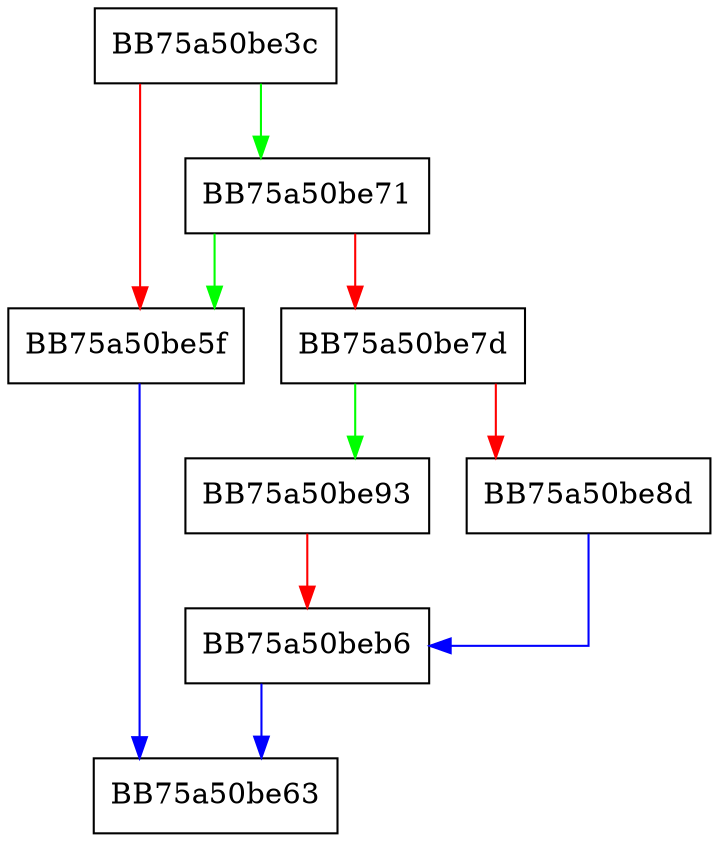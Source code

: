 digraph GetDebugInterface {
  node [shape="box"];
  graph [splines=ortho];
  BB75a50be3c -> BB75a50be71 [color="green"];
  BB75a50be3c -> BB75a50be5f [color="red"];
  BB75a50be5f -> BB75a50be63 [color="blue"];
  BB75a50be71 -> BB75a50be5f [color="green"];
  BB75a50be71 -> BB75a50be7d [color="red"];
  BB75a50be7d -> BB75a50be93 [color="green"];
  BB75a50be7d -> BB75a50be8d [color="red"];
  BB75a50be8d -> BB75a50beb6 [color="blue"];
  BB75a50be93 -> BB75a50beb6 [color="red"];
  BB75a50beb6 -> BB75a50be63 [color="blue"];
}